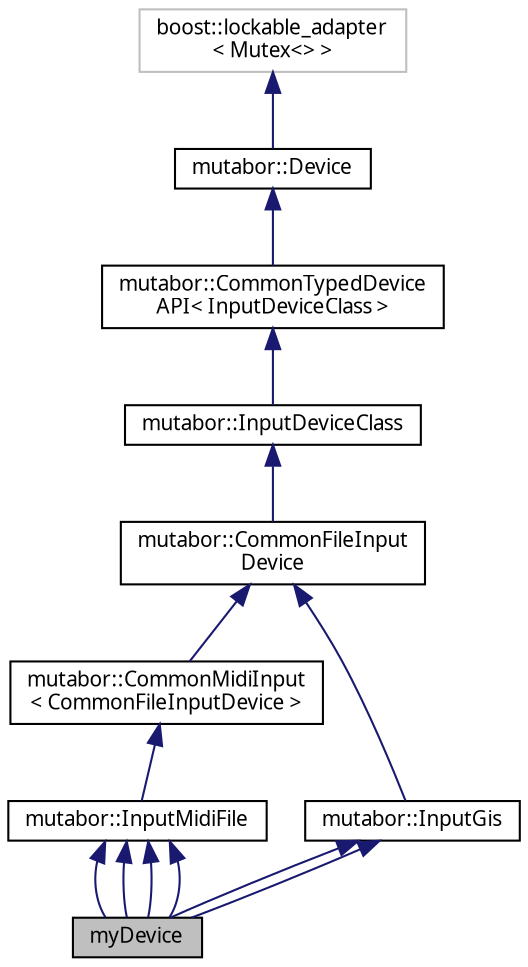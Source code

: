 digraph "myDevice"
{
  edge [fontname="Sans",fontsize="10",labelfontname="Sans",labelfontsize="10"];
  node [fontname="Sans",fontsize="10",shape=record];
  Node0 [label="myDevice",height=0.2,width=0.4,color="black", fillcolor="grey75", style="filled", fontcolor="black"];
  Node1 -> Node0 [dir="back",color="midnightblue",fontsize="10",style="solid",fontname="Sans"];
  Node1 [label="mutabor::InputMidiFile",height=0.2,width=0.4,color="black", fillcolor="white", style="filled",URL="$d6/d12/classmutabor_1_1InputMidiFile.html"];
  Node2 -> Node1 [dir="back",color="midnightblue",fontsize="10",style="solid",fontname="Sans"];
  Node2 [label="mutabor::CommonMidiInput\l\< CommonFileInputDevice \>",height=0.2,width=0.4,color="black", fillcolor="white", style="filled",URL="$dc/d51/classmutabor_1_1CommonMidiInput.html"];
  Node3 -> Node2 [dir="back",color="midnightblue",fontsize="10",style="solid",fontname="Sans"];
  Node3 [label="mutabor::CommonFileInput\lDevice",height=0.2,width=0.4,color="black", fillcolor="white", style="filled",URL="$dd/d3c/classmutabor_1_1CommonFileInputDevice.html"];
  Node4 -> Node3 [dir="back",color="midnightblue",fontsize="10",style="solid",fontname="Sans"];
  Node4 [label="mutabor::InputDeviceClass",height=0.2,width=0.4,color="black", fillcolor="white", style="filled",URL="$d4/d18/classmutabor_1_1InputDeviceClass.html"];
  Node5 -> Node4 [dir="back",color="midnightblue",fontsize="10",style="solid",fontname="Sans"];
  Node5 [label="mutabor::CommonTypedDevice\lAPI\< InputDeviceClass \>",height=0.2,width=0.4,color="black", fillcolor="white", style="filled",URL="$d9/dbf/classmutabor_1_1CommonTypedDeviceAPI.html"];
  Node6 -> Node5 [dir="back",color="midnightblue",fontsize="10",style="solid",fontname="Sans"];
  Node6 [label="mutabor::Device",height=0.2,width=0.4,color="black", fillcolor="white", style="filled",URL="$db/db4/classmutabor_1_1Device.html"];
  Node7 -> Node6 [dir="back",color="midnightblue",fontsize="10",style="solid",fontname="Sans"];
  Node7 [label="boost::lockable_adapter\l\< Mutex\<\> \>",height=0.2,width=0.4,color="grey75", fillcolor="white", style="filled"];
  Node1 -> Node0 [dir="back",color="midnightblue",fontsize="10",style="solid",fontname="Sans"];
  Node1 -> Node0 [dir="back",color="midnightblue",fontsize="10",style="solid",fontname="Sans"];
  Node1 -> Node0 [dir="back",color="midnightblue",fontsize="10",style="solid",fontname="Sans"];
  Node8 -> Node0 [dir="back",color="midnightblue",fontsize="10",style="solid",fontname="Sans"];
  Node8 [label="mutabor::InputGis",height=0.2,width=0.4,color="black", fillcolor="white", style="filled",URL="$dc/da1/classmutabor_1_1InputGis.html"];
  Node3 -> Node8 [dir="back",color="midnightblue",fontsize="10",style="solid",fontname="Sans"];
  Node8 -> Node0 [dir="back",color="midnightblue",fontsize="10",style="solid",fontname="Sans"];
}
